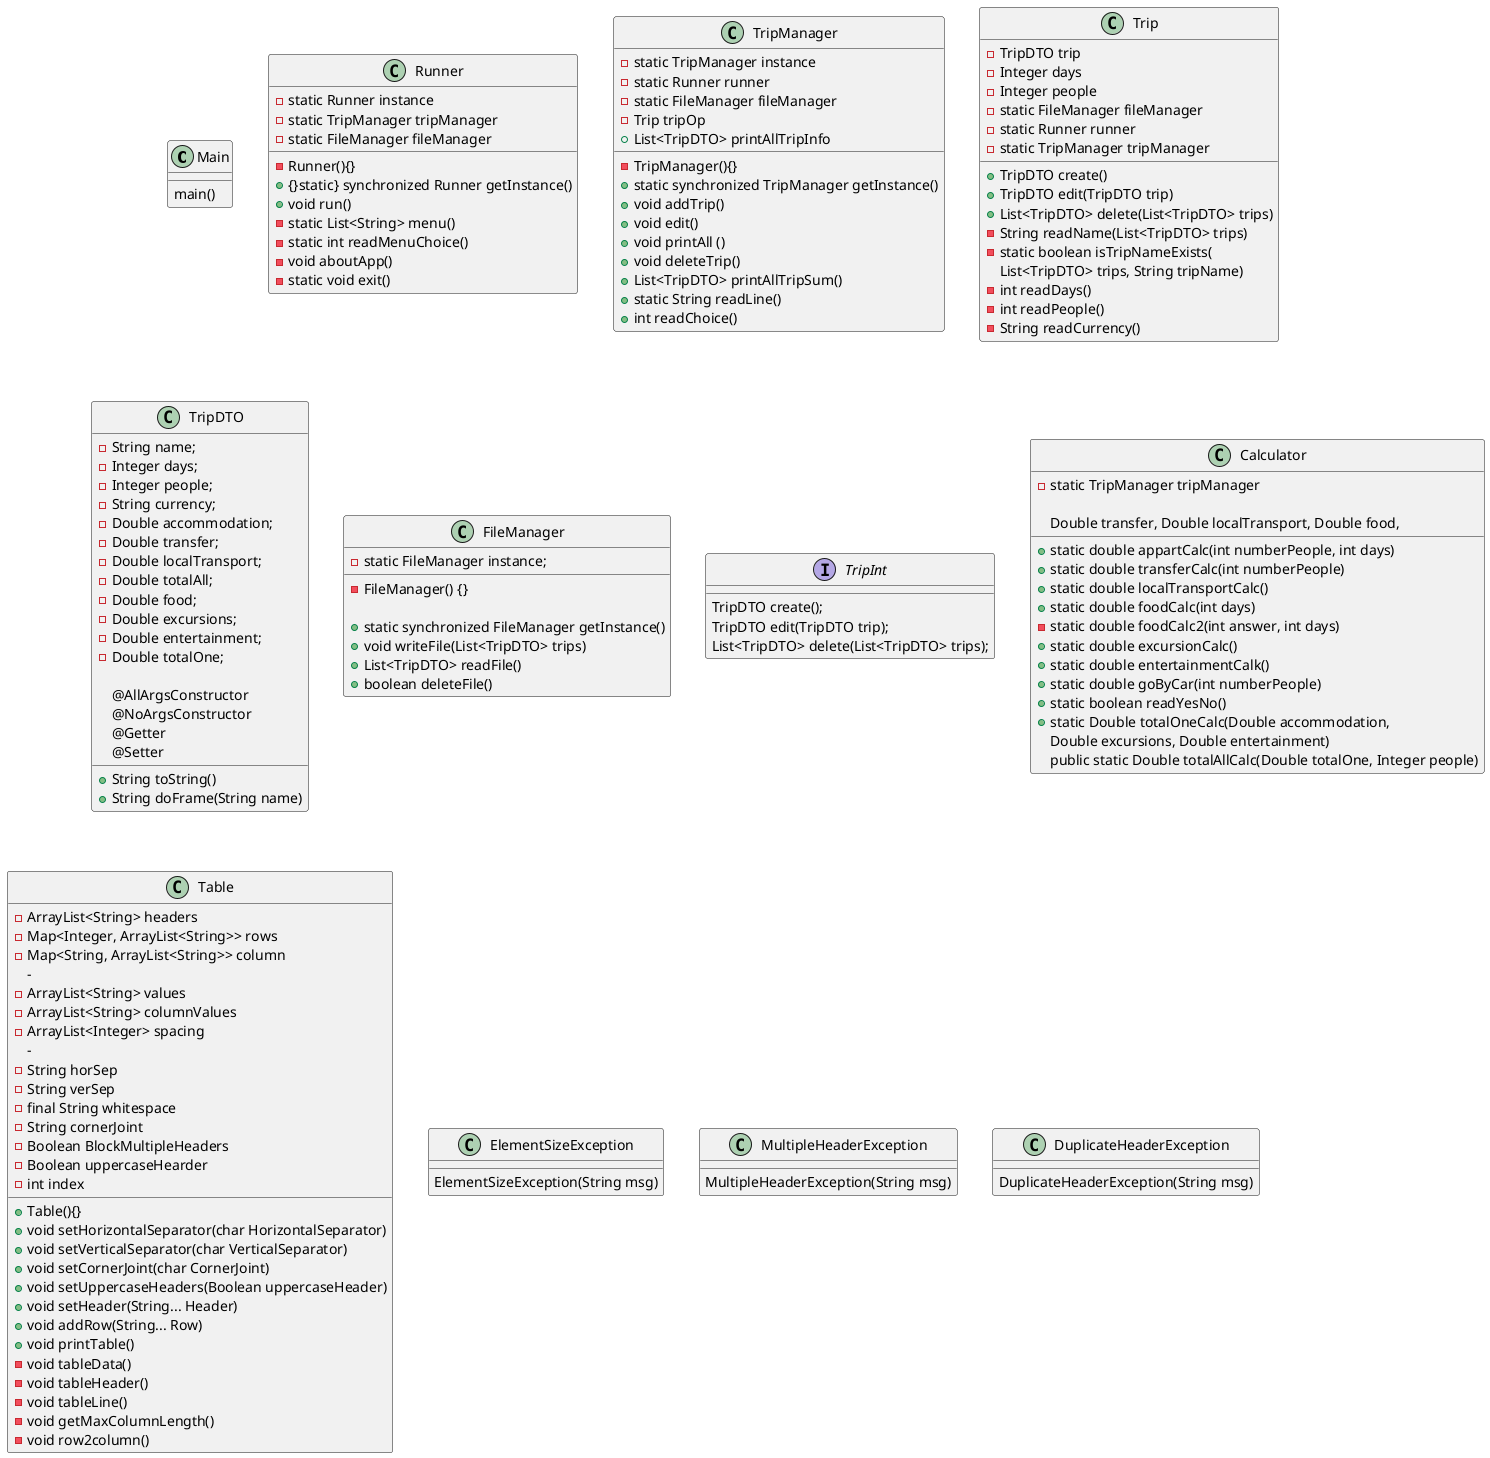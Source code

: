 @startuml

'Main --> Runner
'Runner --> TripManager
'Runner --> FileManager
'TripManager --> Runner
'TripManager --> FileManager
'Trip --> FileManager
'Trip --> Runner
'Trip --> TripManager
'Calculator --> TripManager
'Trip --> TripDTO
'Trip --> TripInt

class Main {
  main()
}

class Runner{
   - static Runner instance
   - Runner(){}
   + {}static} synchronized Runner getInstance()
   - static TripManager tripManager
   - static FileManager fileManager
   + void run()
   - static List<String> menu()
   - static int readMenuChoice()
   - void aboutApp()
   - static void exit()
}

class TripManager{
  - static TripManager instance
  - TripManager(){}
  +static synchronized TripManager getInstance()
  - static Runner runner
  - static FileManager fileManager
  - Trip tripOp
  + void addTrip()
  + void edit()
  + void printAll ()
  +void deleteTrip()
  + List<TripDTO> printAllTripInfo
  + List<TripDTO> printAllTripSum()
  + static String readLine()
  + int readChoice()
}

class Trip {
  - TripDTO trip
  - Integer days
  - Integer people
  - static FileManager fileManager
  - static Runner runner
  - static TripManager tripManager
  + TripDTO create()
  + TripDTO edit(TripDTO trip)
  + List<TripDTO> delete(List<TripDTO> trips)
  - String readName(List<TripDTO> trips)
  - static boolean isTripNameExists(
          List<TripDTO> trips, String tripName)
  - int readDays()
  - int readPeople()
  - String readCurrency()
}

class TripDTO {

  - String name;
  - Integer days;
  - Integer people;
  - String currency;
  - Double accommodation;
  - Double transfer;
  - Double localTransport;
  - Double totalAll;
  - Double food;
  - Double excursions;
  - Double entertainment;
  - Double totalOne;

  @AllArgsConstructor
  @NoArgsConstructor
  @Getter
  @Setter

  + String toString()
  + String doFrame(String name)
}

class FileManager {
  - static FileManager instance;

  - FileManager() {}

  + static synchronized FileManager getInstance()
  + void writeFile(List<TripDTO> trips)
  + List<TripDTO> readFile()
  + boolean deleteFile()
}

interface TripInt {
  TripDTO create();
  TripDTO edit(TripDTO trip);
  List<TripDTO> delete(List<TripDTO> trips);
}

class Calculator {

  - static TripManager tripManager

  + static double appartCalc(int numberPeople, int days)
  + static double transferCalc(int numberPeople)
  + static double localTransportCalc()
  + static double foodCalc(int days)
  - static double foodCalc2(int answer, int days)
  + static double excursionCalc()
  + static double entertainmentCalk()
  + static double goByCar(int numberPeople)
  + static boolean readYesNo()
  + static Double totalOneCalc(Double accommodation,
      Double transfer, Double localTransport, Double food,
      Double excursions, Double entertainment)
  public static Double totalAllCalc(Double totalOne, Integer people)
}

class Table {

  - ArrayList<String> headers
  - Map<Integer, ArrayList<String>> rows
  - Map<String, ArrayList<String>> column
  -
  - ArrayList<String> values
  - ArrayList<String> columnValues
  - ArrayList<Integer> spacing
  -
  - String horSep
  - String verSep
  - final String whitespace
  - String cornerJoint
  - Boolean BlockMultipleHeaders
  - Boolean uppercaseHearder
  - int index

  + Table(){}
  + void setHorizontalSeparator(char HorizontalSeparator)
  + void setVerticalSeparator(char VerticalSeparator)
  + void setCornerJoint(char CornerJoint)
  + void setUppercaseHeaders(Boolean uppercaseHeader)
  + void setHeader(String... Header)
  + void addRow(String... Row)
  + void printTable()
  - void tableData()
  - void tableHeader()
  - void tableLine()
  - void getMaxColumnLength()
  - void row2column()
}


class ElementSizeException {
  ElementSizeException(String msg)
}

class MultipleHeaderException {
  MultipleHeaderException(String msg)
}

class DuplicateHeaderException {
  DuplicateHeaderException(String msg)
}

@enduml